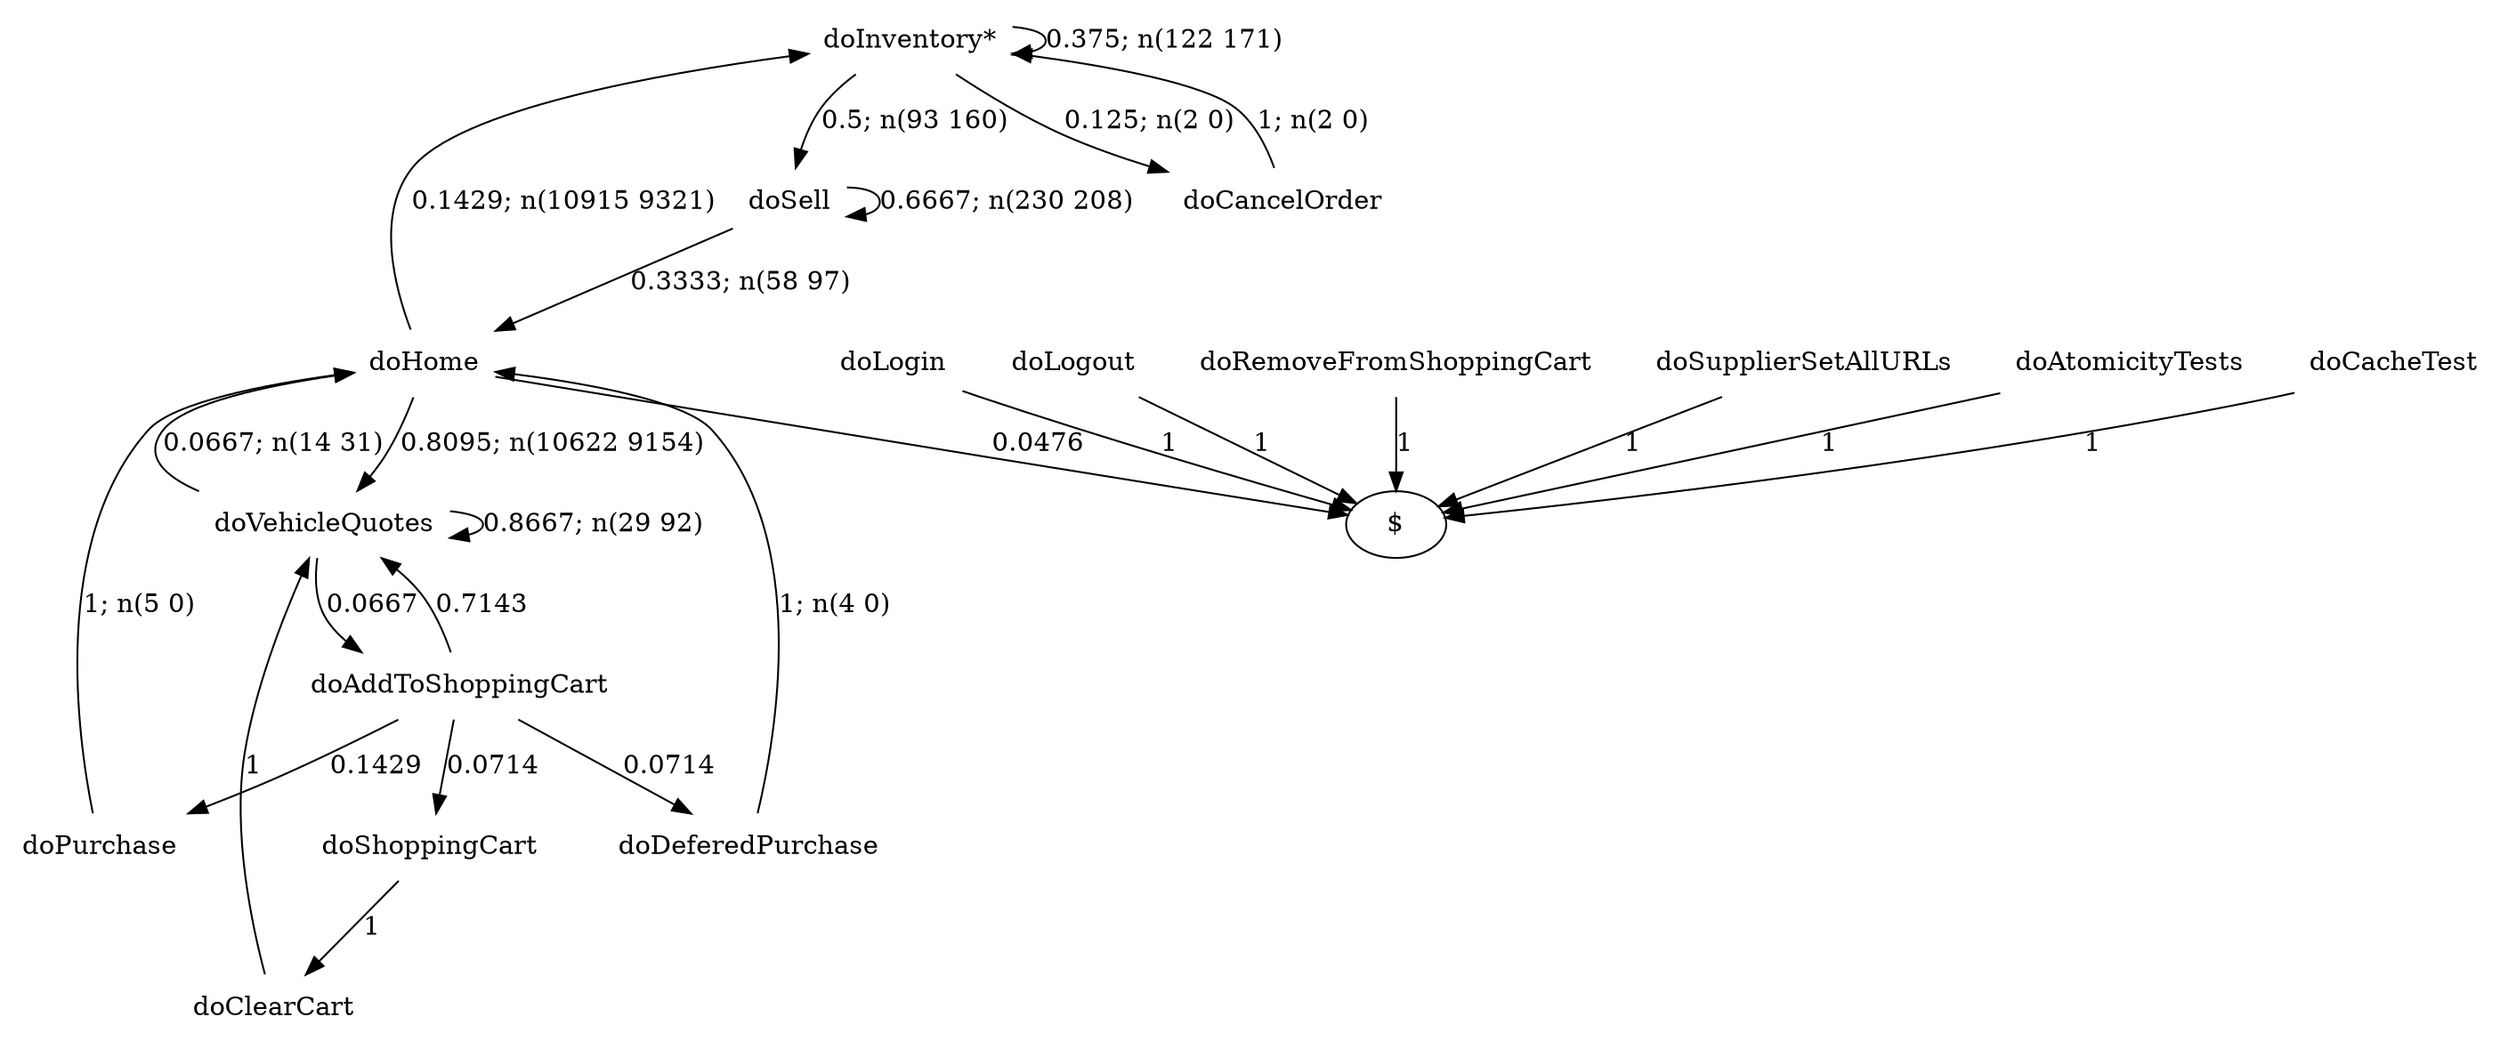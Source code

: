 digraph G {"doInventory*" [label="doInventory*",shape=none];"doSupplierSetAllURLs" [label="doSupplierSetAllURLs",shape=none];"doAtomicityTests" [label="doAtomicityTests",shape=none];"doCacheTest" [label="doCacheTest",shape=none];"doLogin" [label="doLogin",shape=none];"doVehicleQuotes" [label="doVehicleQuotes",shape=none];"doAddToShoppingCart" [label="doAddToShoppingCart",shape=none];"doDeferedPurchase" [label="doDeferedPurchase",shape=none];"doHome" [label="doHome",shape=none];"doShoppingCart" [label="doShoppingCart",shape=none];"doClearCart" [label="doClearCart",shape=none];"doPurchase" [label="doPurchase",shape=none];"doSell" [label="doSell",shape=none];"doLogout" [label="doLogout",shape=none];"doCancelOrder" [label="doCancelOrder",shape=none];"doRemoveFromShoppingCart" [label="doRemoveFromShoppingCart",shape=none];"doInventory*"->"doInventory*" [style=solid,label="0.375; n(122 171)"];"doInventory*"->"doSell" [style=solid,label="0.5; n(93 160)"];"doInventory*"->"doCancelOrder" [style=solid,label="0.125; n(2 0)"];"doSupplierSetAllURLs"->"$" [style=solid,label="1"];"doAtomicityTests"->"$" [style=solid,label="1"];"doCacheTest"->"$" [style=solid,label="1"];"doLogin"->"$" [style=solid,label="1"];"doVehicleQuotes"->"doVehicleQuotes" [style=solid,label="0.8667; n(29 92)"];"doVehicleQuotes"->"doAddToShoppingCart" [style=solid,label="0.0667"];"doVehicleQuotes"->"doHome" [style=solid,label="0.0667; n(14 31)"];"doAddToShoppingCart"->"doVehicleQuotes" [style=solid,label="0.7143"];"doAddToShoppingCart"->"doDeferedPurchase" [style=solid,label="0.0714"];"doAddToShoppingCart"->"doShoppingCart" [style=solid,label="0.0714"];"doAddToShoppingCart"->"doPurchase" [style=solid,label="0.1429"];"doDeferedPurchase"->"doHome" [style=solid,label="1; n(4 0)"];"doHome"->"doInventory*" [style=solid,label="0.1429; n(10915 9321)"];"doHome"->"doVehicleQuotes" [style=solid,label="0.8095; n(10622 9154)"];"doHome"->"$" [style=solid,label="0.0476"];"doShoppingCart"->"doClearCart" [style=solid,label="1"];"doClearCart"->"doVehicleQuotes" [style=solid,label="1"];"doPurchase"->"doHome" [style=solid,label="1; n(5 0)"];"doSell"->"doHome" [style=solid,label="0.3333; n(58 97)"];"doSell"->"doSell" [style=solid,label="0.6667; n(230 208)"];"doLogout"->"$" [style=solid,label="1"];"doCancelOrder"->"doInventory*" [style=solid,label="1; n(2 0)"];"doRemoveFromShoppingCart"->"$" [style=solid,label="1"];}